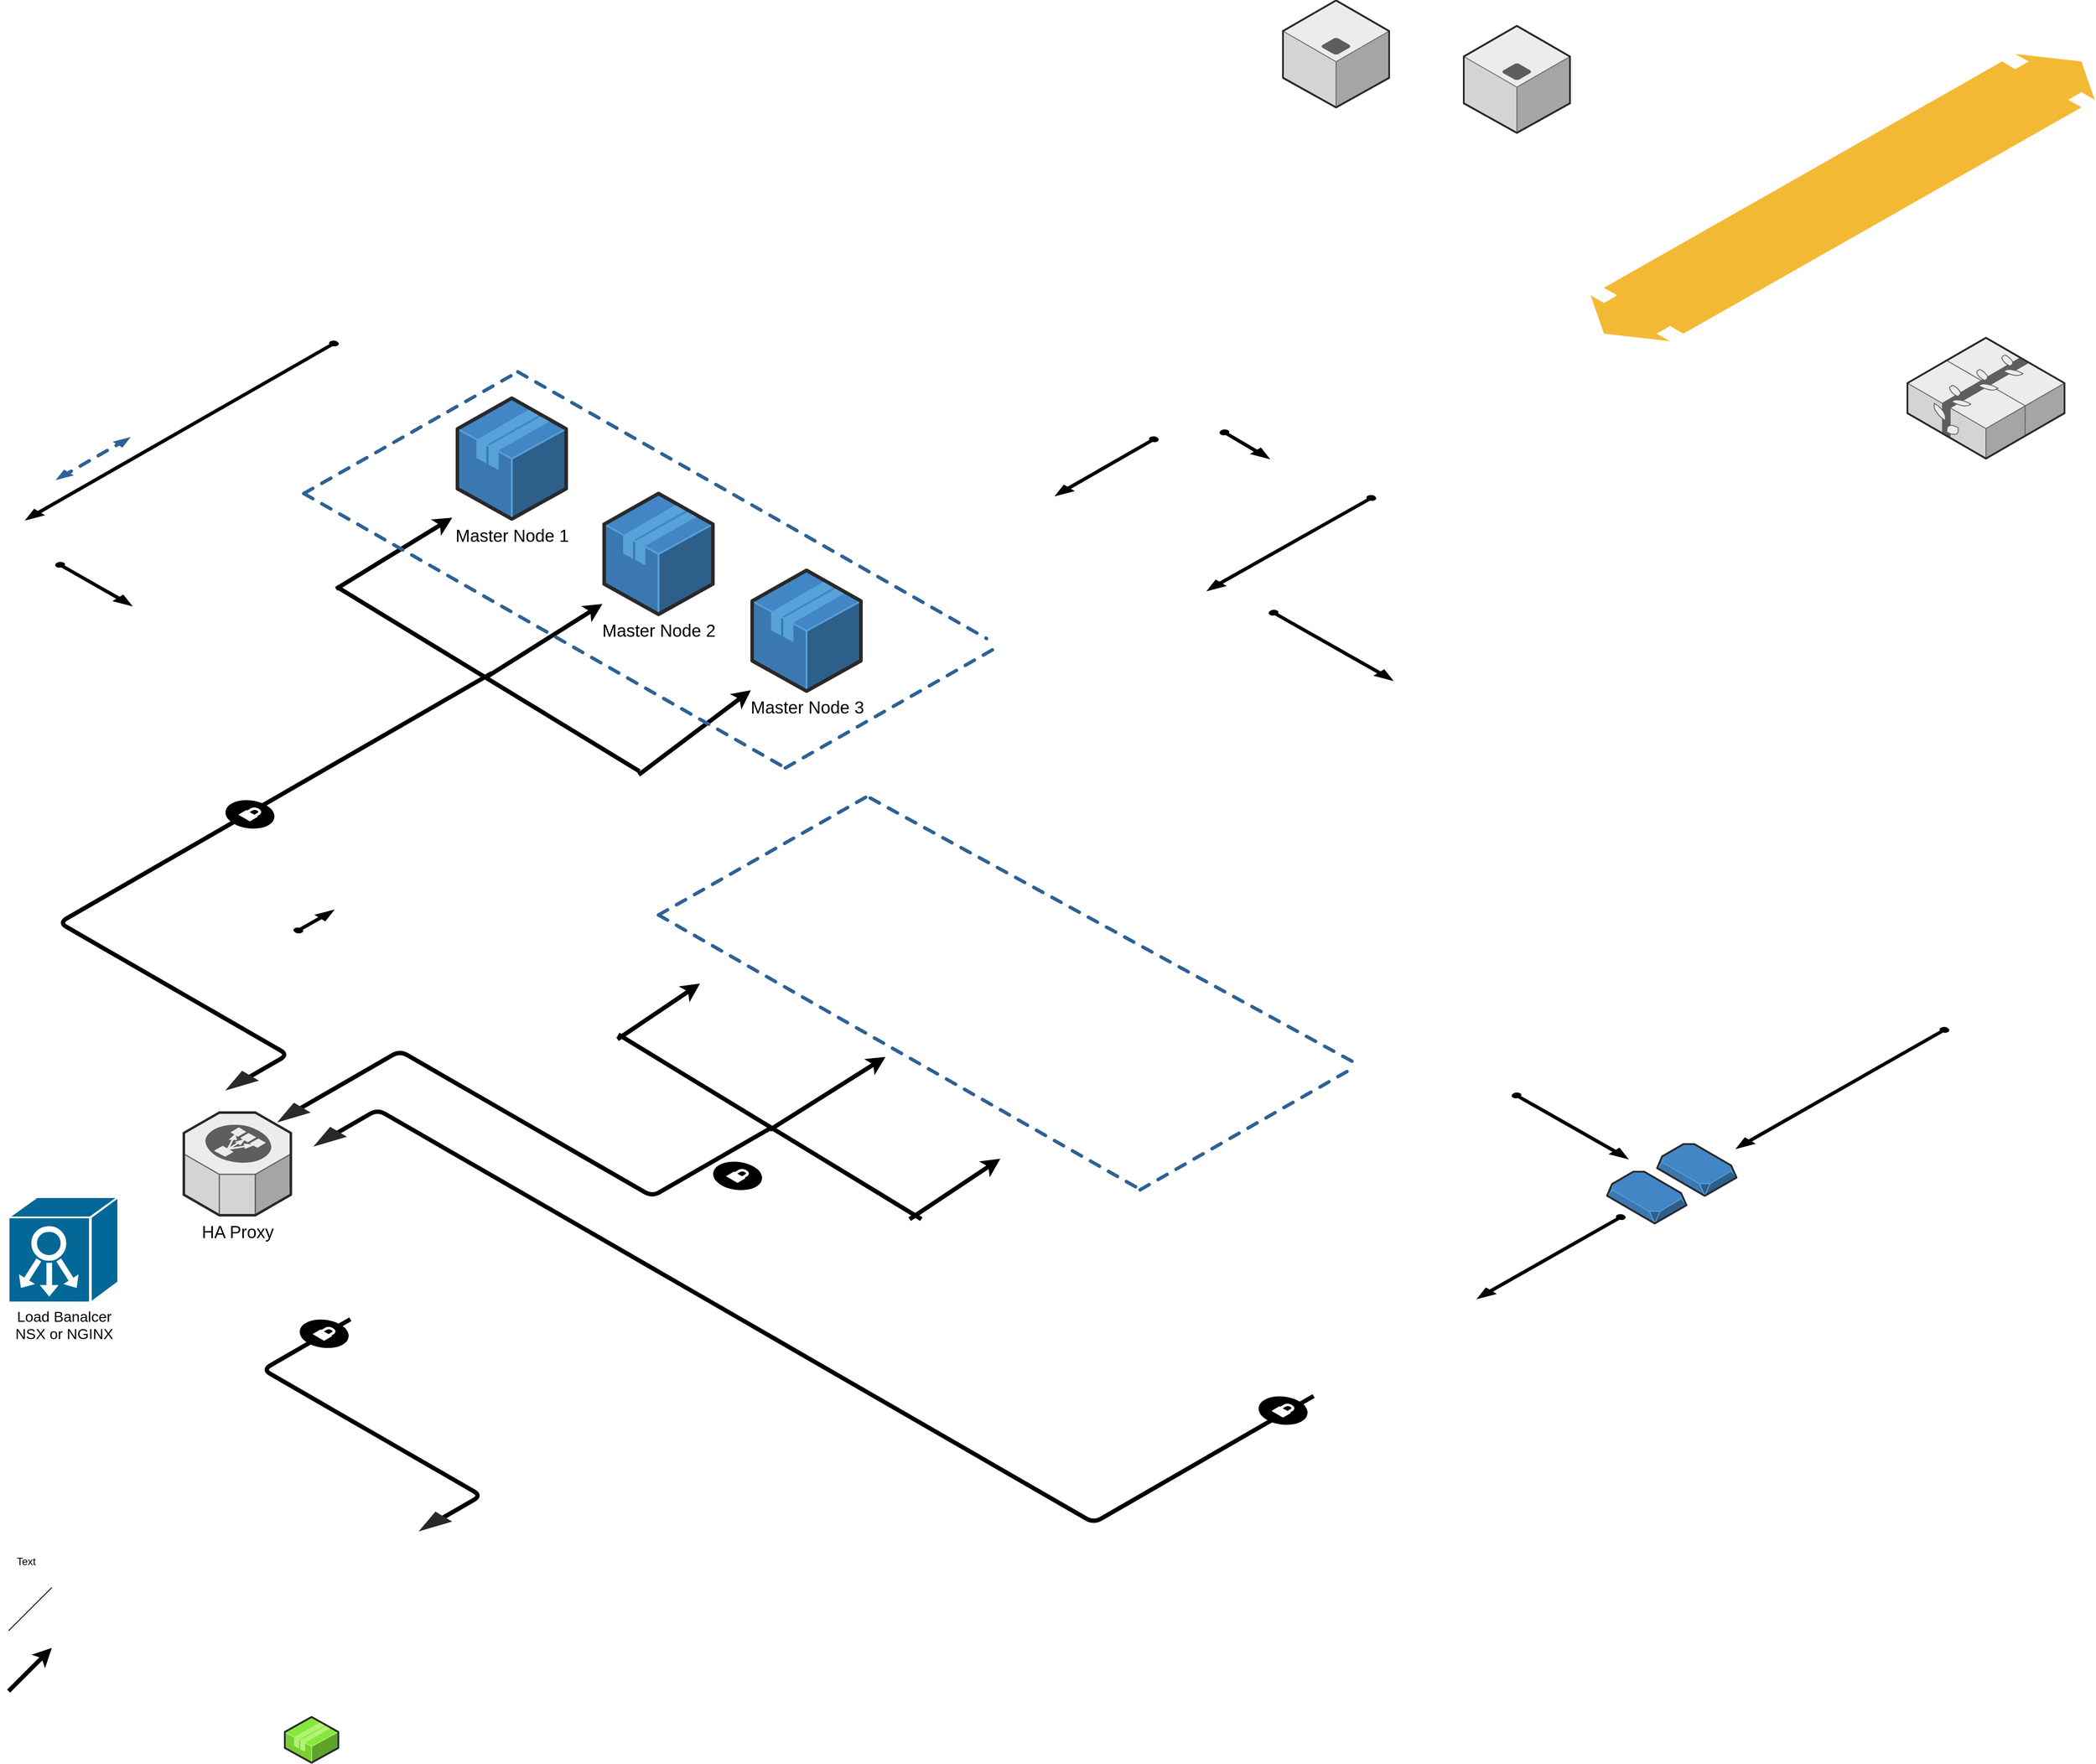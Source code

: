 <mxfile version="11.1.4" type="github"><diagram name="Page-1" id="aaaa8250-4180-3840-79b5-4cada1eebb92"><mxGraphModel dx="3557" dy="2300" grid="1" gridSize="10" guides="1" tooltips="1" connect="1" arrows="1" fold="1" page="1" pageScale="1" pageWidth="850" pageHeight="1100" background="#ffffff" math="0" shadow="0"><root><mxCell id="0"/><mxCell id="1" parent="0"/><mxCell id="d5ac148becb70bc-7" value="" style="verticalLabelPosition=bottom;html=1;verticalAlign=top;strokeWidth=1;dashed=0;shape=mxgraph.aws3d.flatDoubleEdge;fillColor=#000000;aspect=fixed;rounded=1;shadow=0;comic=0;fontFamily=Verdana;fontSize=12;fontColor=#000000;flipV=1;" parent="1" vertex="1"><mxGeometry x="1923" y="112.5" width="584" height="333" as="geometry"/></mxCell><mxCell id="1a8abee3a6cfdf20-3" value="" style="edgeStyle=isometricEdgeStyle;endArrow=none;html=1;labelBackgroundColor=none;strokeColor=#000000;strokeWidth=5;fontFamily=Verdana;fontSize=12;fontColor=#000000;" parent="1" edge="1"><mxGeometry width="50" height="100" relative="1" as="geometry"><mxPoint x="352" y="1308" as="sourcePoint"/><mxPoint x="650" y="830" as="targetPoint"/><Array as="points"><mxPoint x="302" y="1208"/></Array></mxGeometry></mxCell><mxCell id="1a8abee3a6cfdf20-5" value="" style="edgeStyle=isometricEdgeStyle;endArrow=none;html=1;labelBackgroundColor=none;strokeColor=#000000;strokeWidth=5;fontFamily=Verdana;fontSize=12;fontColor=#000000;" parent="1" edge="1"><mxGeometry width="50" height="100" relative="1" as="geometry"><mxPoint x="422" y="1338" as="sourcePoint"/><mxPoint x="972" y="1358" as="targetPoint"/><Array as="points"><mxPoint x="682" y="1348"/></Array></mxGeometry></mxCell><mxCell id="1a8abee3a6cfdf20-6" value="HA Proxy" style="verticalLabelPosition=bottom;html=1;verticalAlign=top;strokeWidth=1;dashed=0;shape=mxgraph.aws3d.elasticLoadBalancing;fillColor=#ECECEC;strokeColor=#5E5E5E;aspect=fixed;rounded=1;shadow=0;comic=0;fontSize=20;fontColor=#000000;" parent="1" vertex="1"><mxGeometry x="293" y="1339.5" width="124" height="119" as="geometry"/></mxCell><mxCell id="1a8abee3a6cfdf20-14" value="" style="verticalLabelPosition=bottom;html=1;verticalAlign=top;strokeWidth=1;dashed=0;shape=mxgraph.aws3d.snapshot;fillColor=#4286c5;strokeColor=#57A2D8;aspect=fixed;rounded=1;shadow=0;comic=0;fontSize=12;fontColor=#000000;" parent="1" vertex="1"><mxGeometry x="2000" y="1376" width="92" height="60" as="geometry"/></mxCell><mxCell id="1a8abee3a6cfdf20-17" value="" style="verticalLabelPosition=bottom;html=1;verticalAlign=top;strokeWidth=1;dashed=0;shape=mxgraph.aws3d.application_server;fillColor=#ECECEC;strokeColor=#5E5E5E;aspect=fixed;rounded=1;shadow=0;comic=0;fontSize=12;fontColor=#000000;" parent="1" vertex="1"><mxGeometry x="1776" y="80" width="123" height="124" as="geometry"/></mxCell><mxCell id="1a8abee3a6cfdf20-18" value="" style="verticalLabelPosition=bottom;html=1;verticalAlign=top;strokeWidth=1;dashed=0;shape=mxgraph.aws3d.application_server;fillColor=#ECECEC;strokeColor=#5E5E5E;aspect=fixed;rounded=1;shadow=0;comic=0;fontSize=12;fontColor=#000000;" parent="1" vertex="1"><mxGeometry x="1566.5" y="50.5" width="123" height="124" as="geometry"/></mxCell><mxCell id="1a8abee3a6cfdf20-19" value="" style="verticalLabelPosition=bottom;html=1;verticalAlign=top;strokeWidth=1;dashed=0;shape=mxgraph.aws3d.elasticBeanstalk;fillColor=#ECECEC;strokeColor=#5E5E5E;aspect=fixed;rounded=1;shadow=0;comic=0;fontSize=12;fontColor=#000000;" parent="1" vertex="1"><mxGeometry x="2290" y="441.5" width="182" height="140" as="geometry"/></mxCell><mxCell id="1a8abee3a6cfdf20-25" value="" style="verticalLabelPosition=bottom;html=1;verticalAlign=top;strokeWidth=1;dashed=0;shape=mxgraph.aws3d.arrowhead;aspect=fixed;rounded=1;shadow=0;comic=0;fillColor=none;fontFamily=Verdana;fontSize=12;fontColor=#000000;flipV=1;" parent="1" vertex="1"><mxGeometry x="341" y="1291" width="39" height="23" as="geometry"/></mxCell><mxCell id="1a8abee3a6cfdf20-27" value="" style="verticalLabelPosition=bottom;html=1;verticalAlign=top;strokeWidth=1;dashed=0;shape=mxgraph.aws3d.arrowhead;aspect=fixed;rounded=1;shadow=0;comic=0;fillColor=none;fontFamily=Verdana;fontSize=12;fontColor=#000000;flipV=1;" parent="1" vertex="1"><mxGeometry x="401" y="1328" width="39" height="23" as="geometry"/></mxCell><mxCell id="1a8abee3a6cfdf20-1" value="" style="verticalLabelPosition=bottom;html=1;verticalAlign=top;strokeWidth=1;dashed=0;shape=mxgraph.aws3d.secureConnection;fillColor=#000000;strokeColor=#ffffff;aspect=fixed;rounded=1;shadow=0;comic=0;fontSize=12;fontColor=#000000;" parent="1" vertex="1"><mxGeometry x="341" y="977" width="57.0" height="34" as="geometry"/></mxCell><mxCell id="1a8abee3a6cfdf20-30" value="" style="verticalLabelPosition=bottom;html=1;verticalAlign=top;strokeWidth=1;dashed=0;shape=mxgraph.aws3d.dashedEdgeDouble;fillColor=#000000;aspect=fixed;rounded=1;shadow=0;comic=0;fontFamily=Verdana;fontSize=12;fontColor=#000000;flipV=1;" parent="1" vertex="1"><mxGeometry x="144.5" y="556.5" width="87" height="50" as="geometry"/></mxCell><mxCell id="1a8abee3a6cfdf20-33" value="" style="verticalLabelPosition=bottom;html=1;verticalAlign=top;strokeWidth=1;dashed=0;shape=mxgraph.aws3d.arrowSE;fillColor=#000000;aspect=fixed;rounded=1;shadow=0;comic=0;fontFamily=Verdana;fontSize=12;fontColor=#000000;" parent="1" vertex="1"><mxGeometry x="144.5" y="702" width="88" height="50" as="geometry"/></mxCell><mxCell id="1a8abee3a6cfdf20-34" value="" style="verticalLabelPosition=bottom;html=1;verticalAlign=top;strokeWidth=1;dashed=0;shape=mxgraph.aws3d.arrowSW;fillColor=#000000;aspect=fixed;rounded=1;shadow=0;comic=0;fontFamily=Verdana;fontSize=12;fontColor=#000000;" parent="1" vertex="1"><mxGeometry x="110" y="445.5" width="362" height="207" as="geometry"/></mxCell><mxCell id="1a8abee3a6cfdf20-35" value="" style="verticalLabelPosition=bottom;html=1;verticalAlign=top;strokeWidth=1;dashed=0;shape=mxgraph.aws3d.arrowSE;fillColor=#000000;aspect=fixed;rounded=1;shadow=0;comic=0;fontFamily=Verdana;fontSize=12;fontColor=#000000;" parent="1" vertex="1"><mxGeometry x="1493.5" y="548.5" width="57" height="33" as="geometry"/></mxCell><mxCell id="1a8abee3a6cfdf20-36" value="" style="verticalLabelPosition=bottom;html=1;verticalAlign=top;strokeWidth=1;dashed=0;shape=mxgraph.aws3d.arrowSW;fillColor=#000000;aspect=fixed;rounded=1;shadow=0;comic=0;fontFamily=Verdana;fontSize=12;fontColor=#000000;" parent="1" vertex="1"><mxGeometry x="1479" y="624.5" width="195" height="110" as="geometry"/></mxCell><mxCell id="1a8abee3a6cfdf20-37" value="" style="verticalLabelPosition=bottom;html=1;verticalAlign=top;strokeWidth=1;dashed=0;shape=mxgraph.aws3d.arrowSW;fillColor=#000000;aspect=fixed;rounded=1;shadow=0;comic=0;fontFamily=Verdana;fontSize=12;fontColor=#000000;" parent="1" vertex="1"><mxGeometry x="1303" y="556.5" width="119" height="68" as="geometry"/></mxCell><mxCell id="d5ac148becb70bc-1" value="" style="verticalLabelPosition=bottom;html=1;verticalAlign=top;strokeWidth=1;dashed=0;shape=mxgraph.aws3d.arrowSE;fillColor=#000000;aspect=fixed;rounded=1;shadow=0;comic=0;fontFamily=Verdana;fontSize=12;fontColor=#000000;" parent="1" vertex="1"><mxGeometry x="1550.5" y="757.5" width="143" height="81" as="geometry"/></mxCell><mxCell id="d5ac148becb70bc-2" value="" style="verticalLabelPosition=bottom;html=1;verticalAlign=top;strokeWidth=1;dashed=0;shape=mxgraph.aws3d.snapshot;fillColor=#4286c5;strokeColor=#57A2D8;aspect=fixed;rounded=1;shadow=0;comic=0;fontFamily=Verdana;fontSize=12;fontColor=#000000;" parent="1" vertex="1"><mxGeometry x="1942" y="1408" width="92" height="60" as="geometry"/></mxCell><mxCell id="d5ac148becb70bc-4" value="" style="verticalLabelPosition=bottom;html=1;verticalAlign=top;strokeWidth=1;dashed=0;shape=mxgraph.aws3d.arrowSW;fillColor=#000000;aspect=fixed;rounded=1;shadow=0;comic=0;fontFamily=Verdana;fontSize=12;fontColor=#000000;" parent="1" vertex="1"><mxGeometry x="1792" y="1458" width="171" height="97" as="geometry"/></mxCell><mxCell id="d5ac148becb70bc-5" value="" style="verticalLabelPosition=bottom;html=1;verticalAlign=top;strokeWidth=1;dashed=0;shape=mxgraph.aws3d.arrowSE;fillColor=#000000;aspect=fixed;rounded=1;shadow=0;comic=0;fontFamily=Verdana;fontSize=12;fontColor=#000000;" parent="1" vertex="1"><mxGeometry x="1832" y="1317" width="134" height="76" as="geometry"/></mxCell><mxCell id="d5ac148becb70bc-6" value="" style="verticalLabelPosition=bottom;html=1;verticalAlign=top;strokeWidth=1;dashed=0;shape=mxgraph.aws3d.arrowSW;fillColor=#000000;aspect=fixed;rounded=1;shadow=0;comic=0;fontFamily=Verdana;fontSize=12;fontColor=#000000;" parent="1" vertex="1"><mxGeometry x="2092" y="1241" width="246" height="140" as="geometry"/></mxCell><mxCell id="1a8abee3a6cfdf20-2" value="" style="verticalLabelPosition=bottom;html=1;verticalAlign=top;strokeWidth=1;dashed=0;shape=mxgraph.aws3d.secureConnection;fillColor=#000000;strokeColor=#ffffff;aspect=fixed;rounded=1;shadow=0;comic=0;fontSize=12;fontColor=#000000;" parent="1" vertex="1"><mxGeometry x="906" y="1396" width="57.0" height="34" as="geometry"/></mxCell><mxCell id="d5ac148becb70bc-14" value="" style="edgeStyle=isometricEdgeStyle;endArrow=none;html=1;labelBackgroundColor=none;strokeColor=#000000;strokeWidth=5;fontFamily=Verdana;fontSize=12;fontColor=#000000;" parent="1" edge="1"><mxGeometry width="50" height="100" relative="1" as="geometry"><mxPoint x="462" y="1368" as="sourcePoint"/><mxPoint x="1602" y="1668" as="targetPoint"/><Array as="points"><mxPoint x="902" y="1558"/></Array></mxGeometry></mxCell><mxCell id="d5ac148becb70bc-15" value="" style="verticalLabelPosition=bottom;html=1;verticalAlign=top;strokeWidth=1;dashed=0;shape=mxgraph.aws3d.arrowhead;aspect=fixed;rounded=1;shadow=0;comic=0;fillColor=none;fontFamily=Verdana;fontSize=12;fontColor=#000000;flipV=1;" parent="1" vertex="1"><mxGeometry x="443" y="1356" width="39" height="23" as="geometry"/></mxCell><mxCell id="d5ac148becb70bc-16" value="" style="verticalLabelPosition=bottom;html=1;verticalAlign=top;strokeWidth=1;dashed=0;shape=mxgraph.aws3d.secureConnection;fillColor=#000000;strokeColor=#ffffff;aspect=fixed;rounded=1;shadow=0;comic=0;fontSize=12;fontColor=#000000;" parent="1" vertex="1"><mxGeometry x="1538" y="1668" width="57.0" height="34" as="geometry"/></mxCell><mxCell id="8CBqGaAJdBWSKszYxXb3-1" value="Load Banalcer&lt;br style=&quot;font-size: 17px;&quot;&gt;NSX or NGINX" style="shape=mxgraph.cisco.controllers_and_modules.system_controller;html=1;pointerEvents=1;dashed=0;fillColor=#036897;strokeColor=#ffffff;strokeWidth=2;verticalLabelPosition=bottom;verticalAlign=top;align=center;outlineConnect=0;fontSize=17;" parent="1" vertex="1"><mxGeometry x="90" y="1437.5" width="127" height="122" as="geometry"/></mxCell><mxCell id="O3UroVjefQQ_stjNYlc5-1" value="" style="edgeStyle=isometricEdgeStyle;endArrow=none;html=1;labelBackgroundColor=none;strokeColor=#000000;strokeWidth=5;fontFamily=Verdana;fontSize=12;fontColor=#000000;" edge="1" parent="1"><mxGeometry width="50" height="100" relative="1" as="geometry"><mxPoint x="576" y="1819" as="sourcePoint"/><mxPoint x="486" y="1579" as="targetPoint"/><Array as="points"><mxPoint x="526" y="1719"/></Array></mxGeometry></mxCell><mxCell id="O3UroVjefQQ_stjNYlc5-2" value="" style="verticalLabelPosition=bottom;html=1;verticalAlign=top;strokeWidth=1;dashed=0;shape=mxgraph.aws3d.arrowhead;aspect=fixed;rounded=1;shadow=0;comic=0;fillColor=none;fontFamily=Verdana;fontSize=12;fontColor=#000000;flipV=1;" vertex="1" parent="1"><mxGeometry x="565" y="1802" width="39" height="23" as="geometry"/></mxCell><mxCell id="O3UroVjefQQ_stjNYlc5-3" value="" style="verticalLabelPosition=bottom;html=1;verticalAlign=top;strokeWidth=1;dashed=0;shape=mxgraph.aws3d.secureConnection;fillColor=#000000;strokeColor=#ffffff;aspect=fixed;rounded=1;shadow=0;comic=0;fontSize=12;fontColor=#000000;" vertex="1" parent="1"><mxGeometry x="427" y="1579" width="57.0" height="34" as="geometry"/></mxCell><mxCell id="O3UroVjefQQ_stjNYlc5-5" value="" style="verticalLabelPosition=bottom;html=1;verticalAlign=top;strokeWidth=1;align=center;outlineConnect=0;dashed=0;outlineConnect=0;shape=mxgraph.aws3d.arrowSW;fillColor=#000000;aspect=fixed;rotation=180;" vertex="1" parent="1"><mxGeometry x="420.5" y="1105" width="46" height="26" as="geometry"/></mxCell><mxCell id="O3UroVjefQQ_stjNYlc5-6" value="Text" style="text;html=1;resizable=0;autosize=1;align=center;verticalAlign=middle;points=[];fillColor=none;strokeColor=none;rounded=0;" vertex="1" parent="1"><mxGeometry x="90" y="1850" width="40" height="20" as="geometry"/></mxCell><mxCell id="O3UroVjefQQ_stjNYlc5-7" value="" style="endArrow=none;html=1;fontSize=20;" edge="1" parent="1"><mxGeometry width="50" height="50" relative="1" as="geometry"><mxPoint x="90" y="1940" as="sourcePoint"/><mxPoint x="140" y="1890" as="targetPoint"/></mxGeometry></mxCell><mxCell id="O3UroVjefQQ_stjNYlc5-8" value="" style="endArrow=none;html=1;fontSize=20;strokeWidth=5;" edge="1" parent="1"><mxGeometry width="50" height="50" relative="1" as="geometry"><mxPoint x="821" y="944" as="sourcePoint"/><mxPoint x="470" y="730" as="targetPoint"/></mxGeometry></mxCell><mxCell id="8CBqGaAJdBWSKszYxXb3-2" value="Master Node 1" style="verticalLabelPosition=bottom;html=1;verticalAlign=top;strokeWidth=1;align=center;outlineConnect=0;dashed=0;outlineConnect=0;shape=mxgraph.aws3d.application;fillColor=#4286c5;strokeColor=#57A2D8;aspect=fixed;fontSize=20;" parent="1" vertex="1"><mxGeometry x="610" y="511.5" width="126" height="140" as="geometry"/></mxCell><mxCell id="O3UroVjefQQ_stjNYlc5-12" value="Master Node 2" style="verticalLabelPosition=bottom;html=1;verticalAlign=top;strokeWidth=1;align=center;outlineConnect=0;dashed=0;outlineConnect=0;shape=mxgraph.aws3d.application;fillColor=#4286c5;strokeColor=#57A2D8;aspect=fixed;fontSize=20;" vertex="1" parent="1"><mxGeometry x="780" y="622" width="126" height="140" as="geometry"/></mxCell><mxCell id="O3UroVjefQQ_stjNYlc5-13" value="Master Node 3" style="verticalLabelPosition=bottom;html=1;verticalAlign=top;strokeWidth=1;align=center;outlineConnect=0;dashed=0;outlineConnect=0;shape=mxgraph.aws3d.application;fillColor=#4286c5;strokeColor=#57A2D8;aspect=fixed;fontSize=20;" vertex="1" parent="1"><mxGeometry x="951.5" y="711" width="126" height="140" as="geometry"/></mxCell><mxCell id="O3UroVjefQQ_stjNYlc5-14" value="" style="endArrow=classic;html=1;strokeWidth=5;fontSize=20;" edge="1" parent="1"><mxGeometry width="50" height="50" relative="1" as="geometry"><mxPoint x="90" y="2010" as="sourcePoint"/><mxPoint x="140" y="1960" as="targetPoint"/></mxGeometry></mxCell><mxCell id="O3UroVjefQQ_stjNYlc5-15" value="" style="endArrow=classic;html=1;strokeWidth=5;fontSize=20;" edge="1" parent="1"><mxGeometry width="50" height="50" relative="1" as="geometry"><mxPoint x="820" y="948" as="sourcePoint"/><mxPoint x="950" y="850" as="targetPoint"/></mxGeometry></mxCell><mxCell id="O3UroVjefQQ_stjNYlc5-16" value="" style="endArrow=classic;html=1;strokeWidth=5;fontSize=20;" edge="1" parent="1"><mxGeometry width="50" height="50" relative="1" as="geometry"><mxPoint x="644" y="834.5" as="sourcePoint"/><mxPoint x="778" y="750" as="targetPoint"/></mxGeometry></mxCell><mxCell id="O3UroVjefQQ_stjNYlc5-17" value="" style="endArrow=classic;html=1;strokeWidth=5;fontSize=20;" edge="1" parent="1"><mxGeometry width="50" height="50" relative="1" as="geometry"><mxPoint x="469.5" y="732.5" as="sourcePoint"/><mxPoint x="604" y="650" as="targetPoint"/></mxGeometry></mxCell><mxCell id="O3UroVjefQQ_stjNYlc5-18" value="" style="endArrow=none;html=1;fontSize=20;strokeWidth=5;" edge="1" parent="1"><mxGeometry width="50" height="50" relative="1" as="geometry"><mxPoint x="1147.5" y="1463" as="sourcePoint"/><mxPoint x="796.5" y="1249" as="targetPoint"/></mxGeometry></mxCell><mxCell id="O3UroVjefQQ_stjNYlc5-19" value="" style="endArrow=classic;html=1;strokeWidth=5;fontSize=20;" edge="1" parent="1"><mxGeometry width="50" height="50" relative="1" as="geometry"><mxPoint x="1134" y="1463" as="sourcePoint"/><mxPoint x="1239" y="1393" as="targetPoint"/></mxGeometry></mxCell><mxCell id="O3UroVjefQQ_stjNYlc5-20" value="" style="endArrow=classic;html=1;strokeWidth=5;fontSize=20;" edge="1" parent="1"><mxGeometry width="50" height="50" relative="1" as="geometry"><mxPoint x="972" y="1359.5" as="sourcePoint"/><mxPoint x="1106" y="1275" as="targetPoint"/></mxGeometry></mxCell><mxCell id="O3UroVjefQQ_stjNYlc5-21" value="" style="endArrow=classic;html=1;strokeWidth=5;fontSize=20;" edge="1" parent="1"><mxGeometry width="50" height="50" relative="1" as="geometry"><mxPoint x="795.5" y="1254.5" as="sourcePoint"/><mxPoint x="891" y="1190" as="targetPoint"/></mxGeometry></mxCell><mxCell id="O3UroVjefQQ_stjNYlc5-22" value="" style="group" vertex="1" connectable="0" parent="1"><mxGeometry x="432" y="481" width="807" height="459" as="geometry"/></mxCell><mxCell id="d5ac148becb70bc-8" value="" style="verticalLabelPosition=bottom;html=1;verticalAlign=top;strokeWidth=1;dashed=0;shape=mxgraph.aws3d.dashedArrowlessEdge;fillColor=#000000;aspect=fixed;rounded=1;shadow=0;comic=0;fontFamily=Verdana;fontSize=12;fontColor=#000000;" parent="O3UroVjefQQ_stjNYlc5-22" vertex="1"><mxGeometry x="248" width="543" height="309" as="geometry"/></mxCell><mxCell id="d5ac148becb70bc-9" value="" style="verticalLabelPosition=bottom;html=1;verticalAlign=top;strokeWidth=1;dashed=0;shape=mxgraph.aws3d.dashedArrowlessEdge;fillColor=#000000;aspect=fixed;rounded=1;shadow=0;comic=0;fontFamily=Verdana;fontSize=12;fontColor=#000000;" parent="O3UroVjefQQ_stjNYlc5-22" vertex="1"><mxGeometry y="141" width="558" height="318" as="geometry"/></mxCell><mxCell id="d5ac148becb70bc-10" value="" style="verticalLabelPosition=bottom;html=1;verticalAlign=top;strokeWidth=1;dashed=0;shape=mxgraph.aws3d.dashedArrowlessEdge;fillColor=#000000;aspect=fixed;rounded=1;shadow=0;comic=0;fontFamily=Verdana;fontSize=12;fontColor=#000000;flipV=1;" parent="O3UroVjefQQ_stjNYlc5-22" vertex="1"><mxGeometry width="248" height="141" as="geometry"/></mxCell><mxCell id="d5ac148becb70bc-12" value="" style="verticalLabelPosition=bottom;html=1;verticalAlign=top;strokeWidth=1;dashed=0;shape=mxgraph.aws3d.dashedArrowlessEdge;fillColor=#000000;aspect=fixed;rounded=1;shadow=0;comic=0;fontFamily=Verdana;fontSize=12;fontColor=#000000;flipV=1;" parent="O3UroVjefQQ_stjNYlc5-22" vertex="1"><mxGeometry x="558" y="317" width="249" height="142" as="geometry"/></mxCell><mxCell id="O3UroVjefQQ_stjNYlc5-24" value="" style="verticalLabelPosition=bottom;html=1;verticalAlign=top;strokeWidth=1;dashed=0;shape=mxgraph.aws3d.dashedArrowlessEdge;fillColor=#000000;aspect=fixed;rounded=1;shadow=0;comic=0;fontFamily=Verdana;fontSize=12;fontColor=#000000;rotation=-1;" vertex="1" parent="1"><mxGeometry x="1091" y="970" width="562" height="320" as="geometry"/></mxCell><mxCell id="O3UroVjefQQ_stjNYlc5-25" value="" style="verticalLabelPosition=bottom;html=1;verticalAlign=top;strokeWidth=1;dashed=0;shape=mxgraph.aws3d.dashedArrowlessEdge;fillColor=#000000;aspect=fixed;rounded=1;shadow=0;comic=0;fontFamily=Verdana;fontSize=12;fontColor=#000000;" vertex="1" parent="1"><mxGeometry x="843" y="1110.5" width="558" height="318" as="geometry"/></mxCell><mxCell id="O3UroVjefQQ_stjNYlc5-26" value="" style="verticalLabelPosition=bottom;html=1;verticalAlign=top;strokeWidth=1;dashed=0;shape=mxgraph.aws3d.dashedArrowlessEdge;fillColor=#000000;aspect=fixed;rounded=1;shadow=0;comic=0;fontFamily=Verdana;fontSize=12;fontColor=#000000;flipV=1;" vertex="1" parent="1"><mxGeometry x="843" y="969.5" width="248" height="141" as="geometry"/></mxCell><mxCell id="O3UroVjefQQ_stjNYlc5-27" value="" style="verticalLabelPosition=bottom;html=1;verticalAlign=top;strokeWidth=1;dashed=0;shape=mxgraph.aws3d.dashedArrowlessEdge;fillColor=#000000;aspect=fixed;rounded=1;shadow=0;comic=0;fontFamily=Verdana;fontSize=12;fontColor=#000000;flipV=1;" vertex="1" parent="1"><mxGeometry x="1401" y="1290" width="243" height="139" as="geometry"/></mxCell><mxCell id="O3UroVjefQQ_stjNYlc5-28" value="" style="verticalLabelPosition=bottom;html=1;verticalAlign=top;strokeWidth=1;align=center;outlineConnect=0;dashed=0;outlineConnect=0;shape=mxgraph.aws3d.application2;fillColor=#86E83A;strokeColor=#B0F373;aspect=fixed;fontSize=20;" vertex="1" parent="1"><mxGeometry x="410" y="2040" width="62" height="53" as="geometry"/></mxCell></root></mxGraphModel></diagram></mxfile>